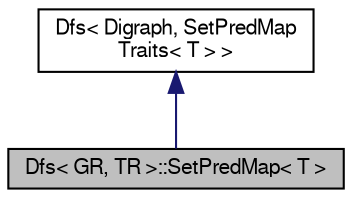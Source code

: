 digraph "Dfs&lt; GR, TR &gt;::SetPredMap&lt; T &gt;"
{
 // LATEX_PDF_SIZE
  edge [fontname="FreeSans",fontsize="10",labelfontname="FreeSans",labelfontsize="10"];
  node [fontname="FreeSans",fontsize="10",shape=record];
  Node0 [label="Dfs\< GR, TR \>::SetPredMap\< T \>",height=0.2,width=0.4,color="black", fillcolor="grey75", style="filled", fontcolor="black",tooltip="Named parameter for setting PredMap type."];
  Node1 -> Node0 [dir="back",color="midnightblue",fontsize="10",style="solid",fontname="FreeSans"];
  Node1 [label="Dfs\< Digraph, SetPredMap\lTraits\< T \> \>",height=0.2,width=0.4,color="black", fillcolor="white", style="filled",URL="$a01937.html",tooltip=" "];
}
